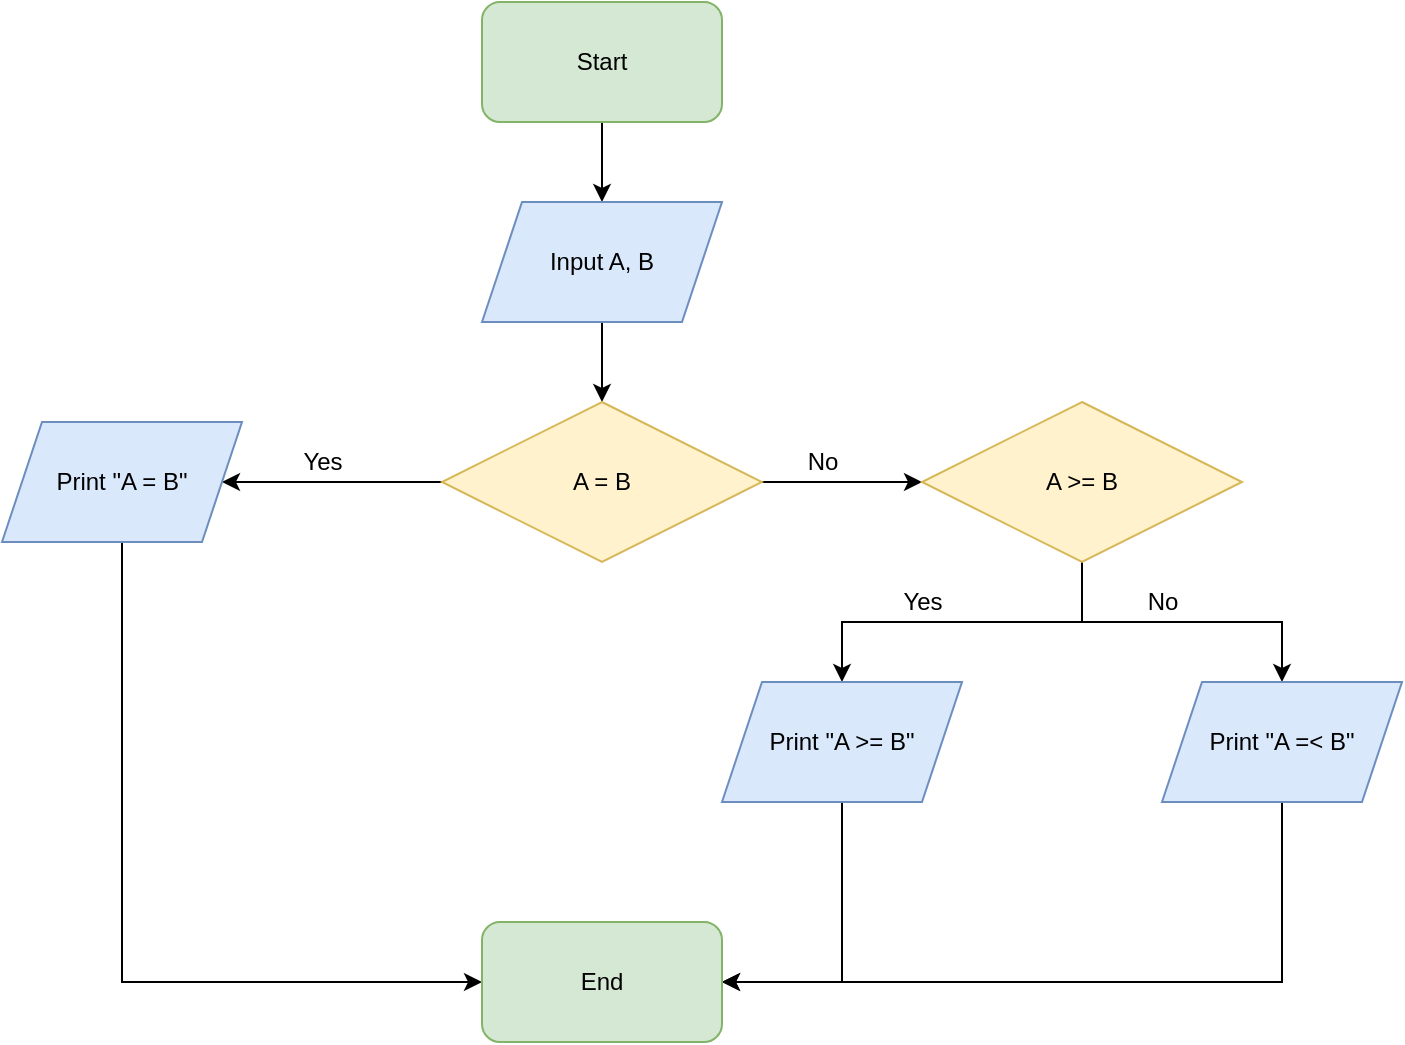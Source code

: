 <mxfile version="17.1.2" type="github">
  <diagram id="C5RBs43oDa-KdzZeNtuy" name="Page-1">
    <mxGraphModel dx="1303" dy="700" grid="1" gridSize="10" guides="1" tooltips="1" connect="1" arrows="1" fold="1" page="1" pageScale="1" pageWidth="827" pageHeight="1169" math="0" shadow="0">
      <root>
        <mxCell id="WIyWlLk6GJQsqaUBKTNV-0" />
        <mxCell id="WIyWlLk6GJQsqaUBKTNV-1" parent="WIyWlLk6GJQsqaUBKTNV-0" />
        <mxCell id="CGD8vYamnbUeG8f-l6_U-2" value="" style="edgeStyle=orthogonalEdgeStyle;rounded=0;orthogonalLoop=1;jettySize=auto;html=1;" edge="1" parent="WIyWlLk6GJQsqaUBKTNV-1" source="CGD8vYamnbUeG8f-l6_U-0" target="CGD8vYamnbUeG8f-l6_U-1">
          <mxGeometry relative="1" as="geometry" />
        </mxCell>
        <mxCell id="CGD8vYamnbUeG8f-l6_U-0" value="Start" style="rounded=1;whiteSpace=wrap;html=1;fillColor=#d5e8d4;strokeColor=#82b366;" vertex="1" parent="WIyWlLk6GJQsqaUBKTNV-1">
          <mxGeometry x="340" y="40" width="120" height="60" as="geometry" />
        </mxCell>
        <mxCell id="CGD8vYamnbUeG8f-l6_U-4" value="" style="edgeStyle=orthogonalEdgeStyle;rounded=0;orthogonalLoop=1;jettySize=auto;html=1;" edge="1" parent="WIyWlLk6GJQsqaUBKTNV-1" source="CGD8vYamnbUeG8f-l6_U-1" target="CGD8vYamnbUeG8f-l6_U-3">
          <mxGeometry relative="1" as="geometry" />
        </mxCell>
        <mxCell id="CGD8vYamnbUeG8f-l6_U-1" value="Input A, B" style="shape=parallelogram;perimeter=parallelogramPerimeter;whiteSpace=wrap;html=1;fixedSize=1;fillColor=#dae8fc;strokeColor=#6c8ebf;" vertex="1" parent="WIyWlLk6GJQsqaUBKTNV-1">
          <mxGeometry x="340" y="140" width="120" height="60" as="geometry" />
        </mxCell>
        <mxCell id="CGD8vYamnbUeG8f-l6_U-8" value="" style="edgeStyle=orthogonalEdgeStyle;rounded=0;orthogonalLoop=1;jettySize=auto;html=1;" edge="1" parent="WIyWlLk6GJQsqaUBKTNV-1" source="CGD8vYamnbUeG8f-l6_U-3" target="CGD8vYamnbUeG8f-l6_U-7">
          <mxGeometry relative="1" as="geometry" />
        </mxCell>
        <mxCell id="CGD8vYamnbUeG8f-l6_U-11" value="" style="edgeStyle=orthogonalEdgeStyle;rounded=0;orthogonalLoop=1;jettySize=auto;html=1;" edge="1" parent="WIyWlLk6GJQsqaUBKTNV-1" source="CGD8vYamnbUeG8f-l6_U-3" target="CGD8vYamnbUeG8f-l6_U-10">
          <mxGeometry relative="1" as="geometry" />
        </mxCell>
        <mxCell id="CGD8vYamnbUeG8f-l6_U-3" value="A = B" style="rhombus;whiteSpace=wrap;html=1;fillColor=#fff2cc;strokeColor=#d6b656;" vertex="1" parent="WIyWlLk6GJQsqaUBKTNV-1">
          <mxGeometry x="320" y="240" width="160" height="80" as="geometry" />
        </mxCell>
        <mxCell id="CGD8vYamnbUeG8f-l6_U-21" value="" style="edgeStyle=orthogonalEdgeStyle;rounded=0;orthogonalLoop=1;jettySize=auto;html=1;" edge="1" parent="WIyWlLk6GJQsqaUBKTNV-1" source="CGD8vYamnbUeG8f-l6_U-7" target="CGD8vYamnbUeG8f-l6_U-20">
          <mxGeometry relative="1" as="geometry">
            <Array as="points">
              <mxPoint x="160" y="530" />
            </Array>
          </mxGeometry>
        </mxCell>
        <mxCell id="CGD8vYamnbUeG8f-l6_U-7" value="Print &quot;A = B&quot;" style="shape=parallelogram;perimeter=parallelogramPerimeter;whiteSpace=wrap;html=1;fixedSize=1;fillColor=#dae8fc;strokeColor=#6c8ebf;" vertex="1" parent="WIyWlLk6GJQsqaUBKTNV-1">
          <mxGeometry x="100" y="250" width="120" height="60" as="geometry" />
        </mxCell>
        <mxCell id="CGD8vYamnbUeG8f-l6_U-9" value="Yes" style="text;html=1;align=center;verticalAlign=middle;resizable=0;points=[];autosize=1;strokeColor=none;fillColor=none;" vertex="1" parent="WIyWlLk6GJQsqaUBKTNV-1">
          <mxGeometry x="240" y="260" width="40" height="20" as="geometry" />
        </mxCell>
        <mxCell id="CGD8vYamnbUeG8f-l6_U-14" value="" style="edgeStyle=orthogonalEdgeStyle;rounded=0;orthogonalLoop=1;jettySize=auto;html=1;" edge="1" parent="WIyWlLk6GJQsqaUBKTNV-1" source="CGD8vYamnbUeG8f-l6_U-10" target="CGD8vYamnbUeG8f-l6_U-13">
          <mxGeometry relative="1" as="geometry" />
        </mxCell>
        <mxCell id="CGD8vYamnbUeG8f-l6_U-10" value="A &amp;gt;= B" style="rhombus;whiteSpace=wrap;html=1;fillColor=#fff2cc;strokeColor=#d6b656;" vertex="1" parent="WIyWlLk6GJQsqaUBKTNV-1">
          <mxGeometry x="560" y="240" width="160" height="80" as="geometry" />
        </mxCell>
        <mxCell id="CGD8vYamnbUeG8f-l6_U-12" value="No" style="text;html=1;align=center;verticalAlign=middle;resizable=0;points=[];autosize=1;strokeColor=none;fillColor=none;" vertex="1" parent="WIyWlLk6GJQsqaUBKTNV-1">
          <mxGeometry x="495" y="260" width="30" height="20" as="geometry" />
        </mxCell>
        <mxCell id="CGD8vYamnbUeG8f-l6_U-23" value="" style="edgeStyle=orthogonalEdgeStyle;rounded=0;orthogonalLoop=1;jettySize=auto;html=1;entryX=1;entryY=0.5;entryDx=0;entryDy=0;" edge="1" parent="WIyWlLk6GJQsqaUBKTNV-1" source="CGD8vYamnbUeG8f-l6_U-13" target="CGD8vYamnbUeG8f-l6_U-20">
          <mxGeometry relative="1" as="geometry">
            <mxPoint x="520" y="520" as="targetPoint" />
          </mxGeometry>
        </mxCell>
        <mxCell id="CGD8vYamnbUeG8f-l6_U-13" value="Print &quot;A &amp;gt;= B&quot;" style="shape=parallelogram;perimeter=parallelogramPerimeter;whiteSpace=wrap;html=1;fixedSize=1;fillColor=#dae8fc;strokeColor=#6c8ebf;" vertex="1" parent="WIyWlLk6GJQsqaUBKTNV-1">
          <mxGeometry x="460" y="380" width="120" height="60" as="geometry" />
        </mxCell>
        <mxCell id="CGD8vYamnbUeG8f-l6_U-15" value="Yes" style="text;html=1;align=center;verticalAlign=middle;resizable=0;points=[];autosize=1;strokeColor=none;fillColor=none;" vertex="1" parent="WIyWlLk6GJQsqaUBKTNV-1">
          <mxGeometry x="540" y="330" width="40" height="20" as="geometry" />
        </mxCell>
        <mxCell id="CGD8vYamnbUeG8f-l6_U-16" value="" style="edgeStyle=orthogonalEdgeStyle;rounded=0;orthogonalLoop=1;jettySize=auto;html=1;" edge="1" parent="WIyWlLk6GJQsqaUBKTNV-1">
          <mxGeometry relative="1" as="geometry">
            <mxPoint x="640" y="350" as="sourcePoint" />
            <mxPoint x="740" y="380" as="targetPoint" />
            <Array as="points">
              <mxPoint x="740" y="350" />
            </Array>
          </mxGeometry>
        </mxCell>
        <mxCell id="CGD8vYamnbUeG8f-l6_U-25" value="" style="edgeStyle=orthogonalEdgeStyle;rounded=0;orthogonalLoop=1;jettySize=auto;html=1;entryX=1;entryY=0.5;entryDx=0;entryDy=0;" edge="1" parent="WIyWlLk6GJQsqaUBKTNV-1" source="CGD8vYamnbUeG8f-l6_U-18" target="CGD8vYamnbUeG8f-l6_U-20">
          <mxGeometry relative="1" as="geometry">
            <mxPoint x="740" y="540" as="targetPoint" />
            <Array as="points">
              <mxPoint x="740" y="530" />
            </Array>
          </mxGeometry>
        </mxCell>
        <mxCell id="CGD8vYamnbUeG8f-l6_U-18" value="Print &quot;A =&amp;lt; B&quot;" style="shape=parallelogram;perimeter=parallelogramPerimeter;whiteSpace=wrap;html=1;fixedSize=1;fillColor=#dae8fc;strokeColor=#6c8ebf;" vertex="1" parent="WIyWlLk6GJQsqaUBKTNV-1">
          <mxGeometry x="680" y="380" width="120" height="60" as="geometry" />
        </mxCell>
        <mxCell id="CGD8vYamnbUeG8f-l6_U-19" value="No" style="text;html=1;align=center;verticalAlign=middle;resizable=0;points=[];autosize=1;strokeColor=none;fillColor=none;" vertex="1" parent="WIyWlLk6GJQsqaUBKTNV-1">
          <mxGeometry x="665" y="330" width="30" height="20" as="geometry" />
        </mxCell>
        <mxCell id="CGD8vYamnbUeG8f-l6_U-20" value="End" style="rounded=1;whiteSpace=wrap;html=1;fillColor=#d5e8d4;strokeColor=#82b366;" vertex="1" parent="WIyWlLk6GJQsqaUBKTNV-1">
          <mxGeometry x="340" y="500" width="120" height="60" as="geometry" />
        </mxCell>
      </root>
    </mxGraphModel>
  </diagram>
</mxfile>
